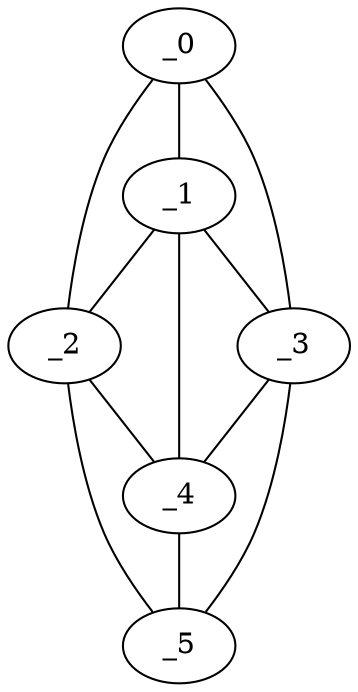 graph "obj12__70.gxl" {
	_0	 [x=40,
		y=7];
	_1	 [x=82,
		y=79];
	_0 -- _1	 [valence=2];
	_2	 [x=83,
		y=2];
	_0 -- _2	 [valence=1];
	_3	 [x=85,
		y=119];
	_0 -- _3	 [valence=1];
	_1 -- _2	 [valence=2];
	_1 -- _3	 [valence=2];
	_4	 [x=88,
		y=78];
	_1 -- _4	 [valence=2];
	_2 -- _4	 [valence=1];
	_5	 [x=106,
		y=74];
	_2 -- _5	 [valence=1];
	_3 -- _4	 [valence=1];
	_3 -- _5	 [valence=1];
	_4 -- _5	 [valence=2];
}

